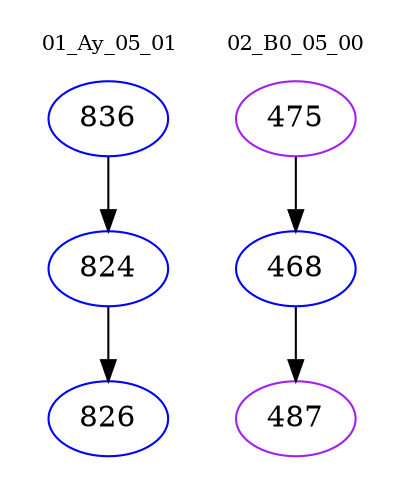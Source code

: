 digraph{
subgraph cluster_0 {
color = white
label = "01_Ay_05_01";
fontsize=10;
T0_836 [label="836", color="blue"]
T0_836 -> T0_824 [color="black"]
T0_824 [label="824", color="blue"]
T0_824 -> T0_826 [color="black"]
T0_826 [label="826", color="blue"]
}
subgraph cluster_1 {
color = white
label = "02_B0_05_00";
fontsize=10;
T1_475 [label="475", color="purple"]
T1_475 -> T1_468 [color="black"]
T1_468 [label="468", color="blue"]
T1_468 -> T1_487 [color="black"]
T1_487 [label="487", color="purple"]
}
}

